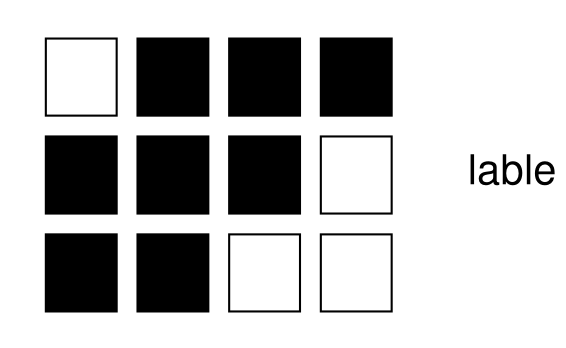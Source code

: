 digraph G{
fontname="Helvetica,Arial,sans-serif"
node [fontname="Helvetica,Arial,sans-serif"]
edge [fontname="Helvetica,Arial,sans-serif"]

a0 [shape=none label=<<TABLE border="0" cellspacing="10" cellpadding="10"><TR><TD bgcolor="White" border="1">   </TD><TD bgcolor="black" border="1">   </TD><TD bgcolor="black" border="1">   </TD><TD bgcolor="black" border="1">   </TD></TR><TR><TD bgcolor="black" border="1">   </TD><TD bgcolor="black" border="1">   </TD><TD bgcolor="black" border="1">   </TD><TD bgcolor="White" border="1">   </TD></TR><TR><TD bgcolor="black" border="1">   </TD><TD bgcolor="black" border="1">   </TD><TD bgcolor="White" border="1">   </TD><TD bgcolor="White" border="1">   </TD></TR></TABLE>>];

LKD [
		fontsize = 20,
		label = "lable",
		shape = plain,
		style = ""]

        
}